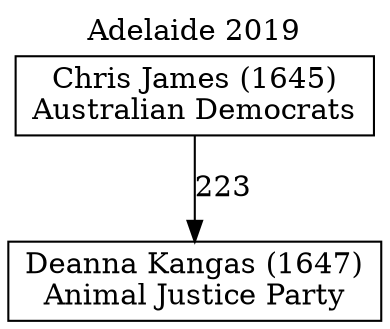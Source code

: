 // House preference flow
digraph "Deanna Kangas (1647)_Adelaide_2019" {
	graph [label="Adelaide 2019" labelloc=t mclimit=10]
	node [shape=box]
	"Deanna Kangas (1647)" [label="Deanna Kangas (1647)
Animal Justice Party"]
	"Chris James (1645)" [label="Chris James (1645)
Australian Democrats"]
	"Chris James (1645)" -> "Deanna Kangas (1647)" [label=223]
}
